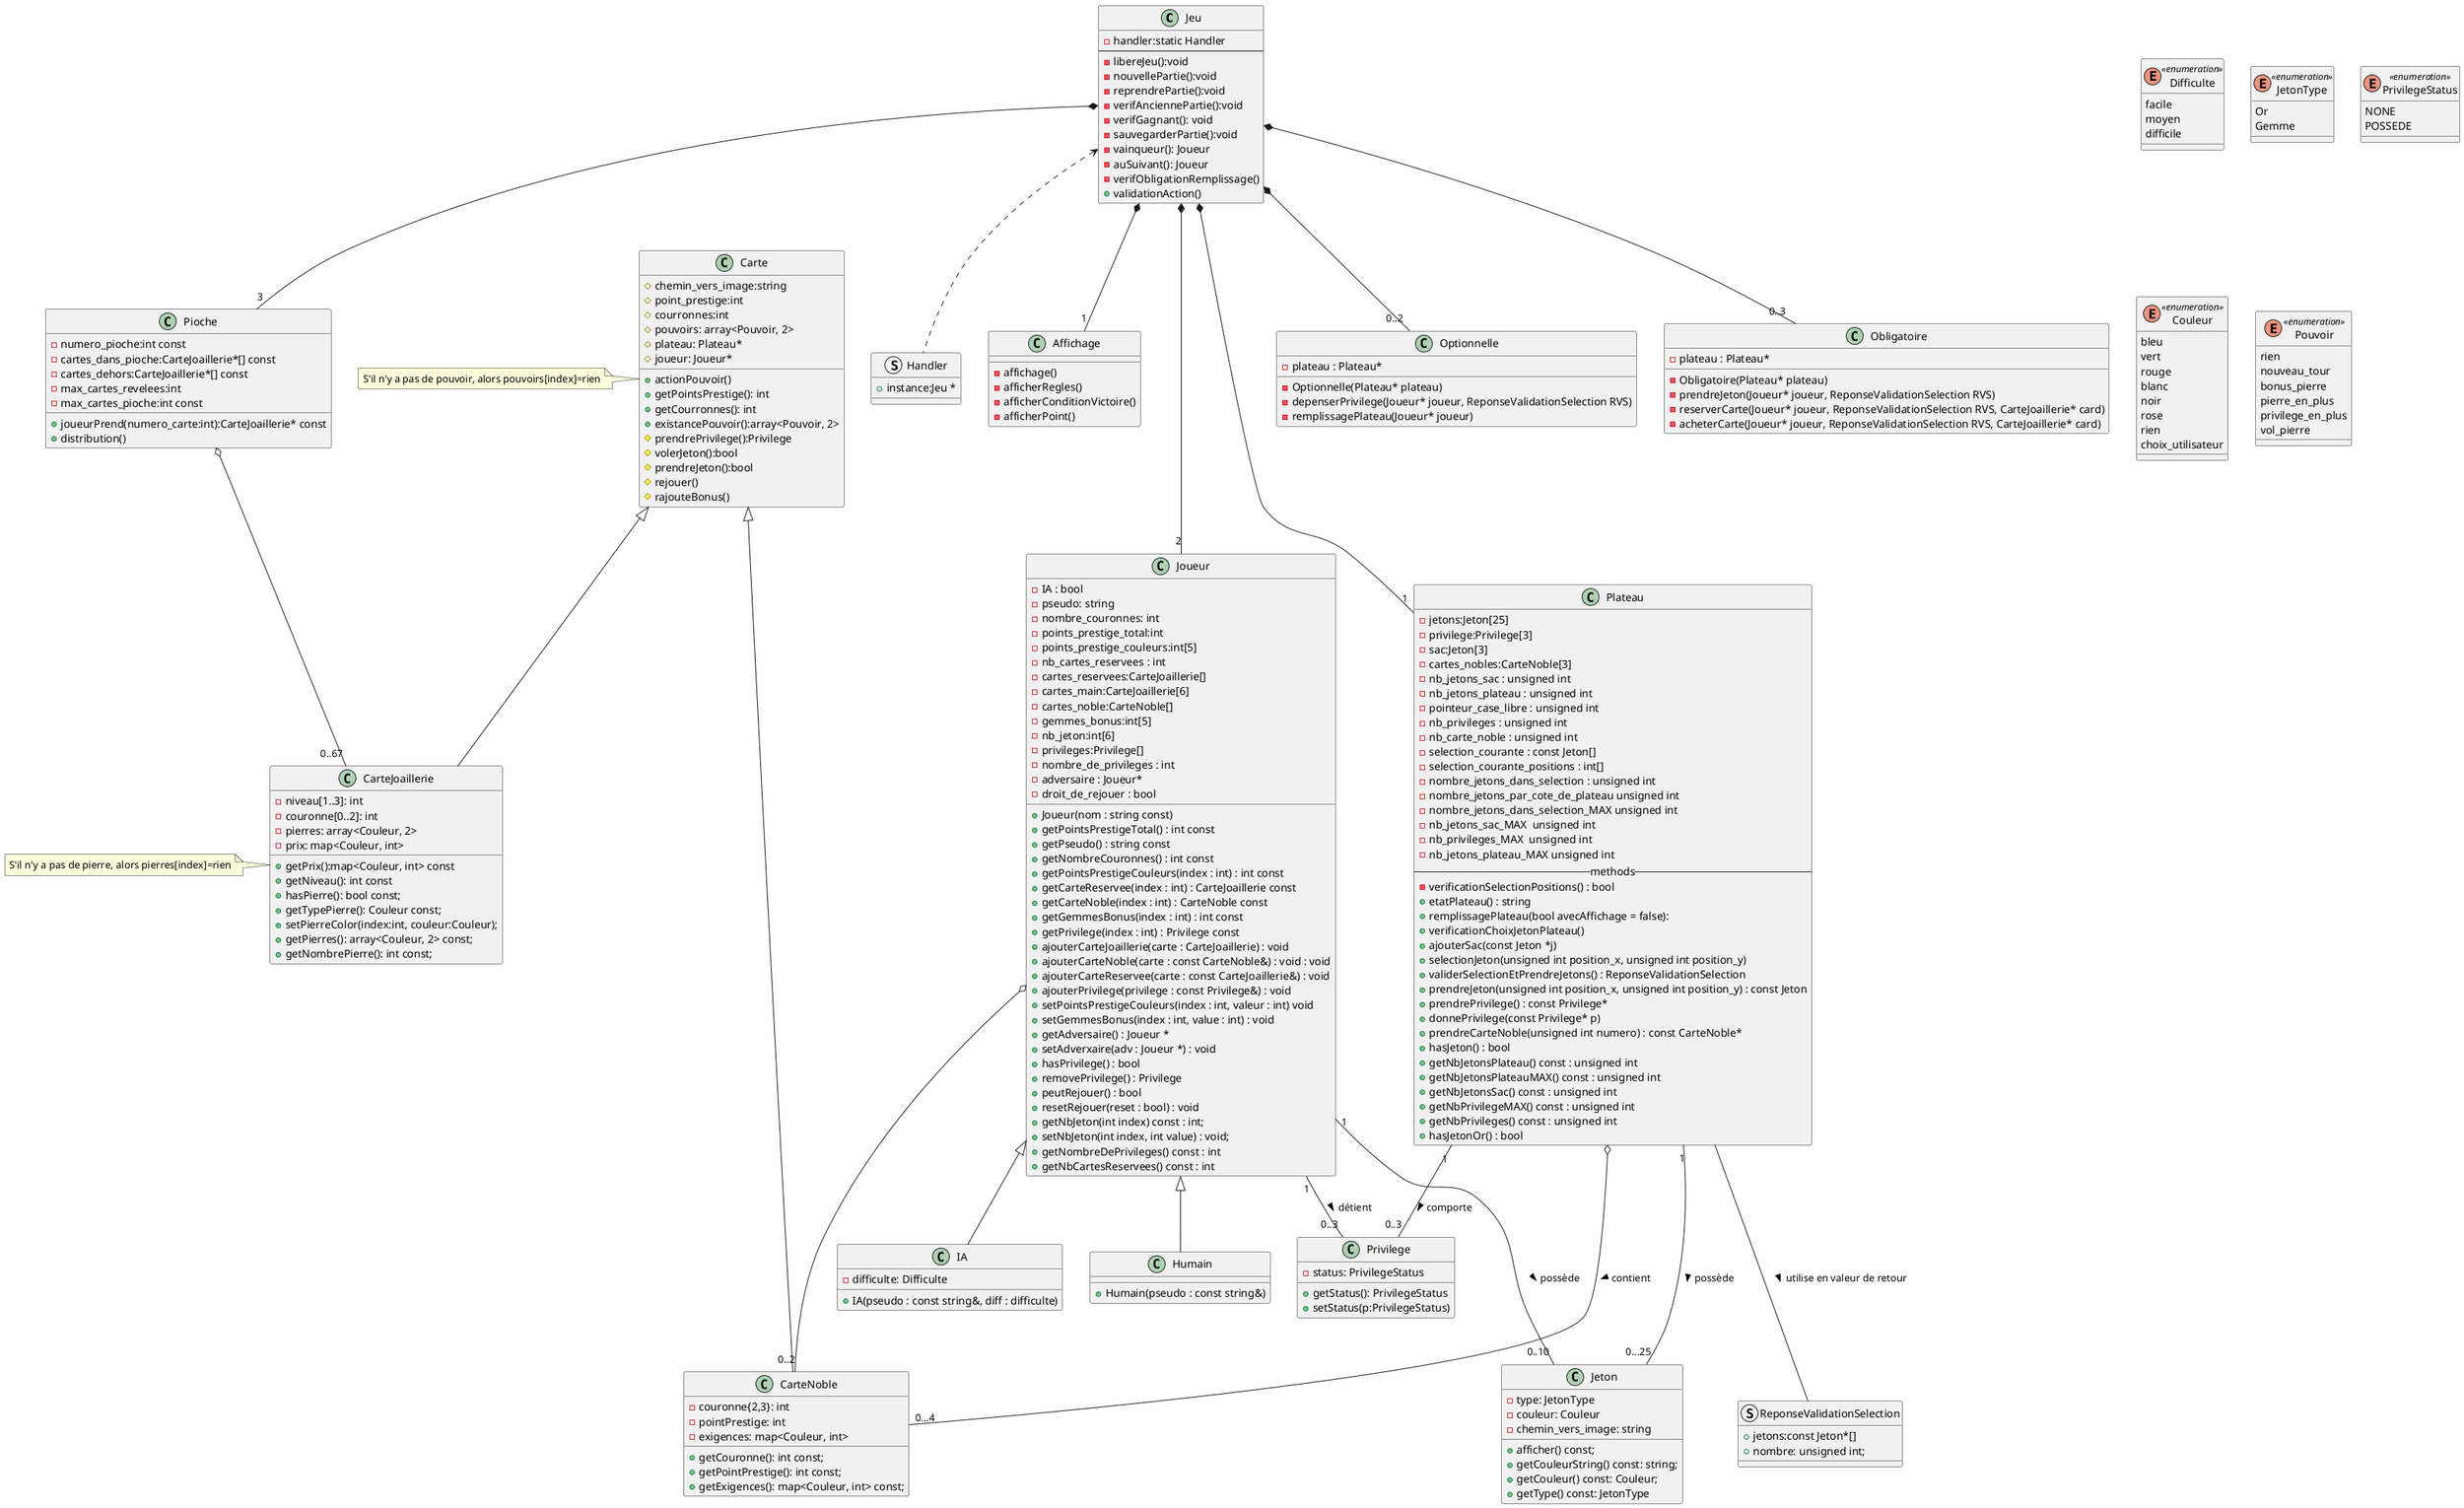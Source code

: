 @startuml

class Jeu {
    - handler:static Handler
--
- libereJeu():void
- nouvellePartie():void
- reprendrePartie():void
- verifAnciennePartie():void
- verifGagnant(): void
- sauvegarderPartie():void
- vainqueur(): Joueur
- auSuivant(): Joueur
- verifObligationRemplissage()
+ validationAction()
}

struct Handler {
    + instance:Jeu *
}

class Affichage{
- affichage()
- afficherRegles()
- afficherConditionVictoire()
- afficherPoint()
}


class Plateau {
- jetons:Jeton[25]
- privilege:Privilege[3]
- sac:Jeton[3]
- cartes_nobles:CarteNoble[3]
- nb_jetons_sac : unsigned int
- nb_jetons_plateau : unsigned int
- pointeur_case_libre : unsigned int
- nb_privileges : unsigned int
- nb_carte_noble : unsigned int
- selection_courante : const Jeton[]
- selection_courante_positions : int[]
- nombre_jetons_dans_selection : unsigned int
- nombre_jetons_par_cote_de_plateau unsigned int
- nombre_jetons_dans_selection_MAX unsigned int
- nb_jetons_sac_MAX  unsigned int
- nb_privileges_MAX  unsigned int
- nb_jetons_plateau_MAX unsigned int
-- methods --
- verificationSelectionPositions() : bool
+ etatPlateau() : string
+ remplissagePlateau(bool avecAffichage = false):
+ verificationChoixJetonPlateau()
+ ajouterSac(const Jeton *j)
+ selectionJeton(unsigned int position_x, unsigned int position_y)
+ validerSelectionEtPrendreJetons() : ReponseValidationSelection
+ prendreJeton(unsigned int position_x, unsigned int position_y) : const Jeton
+ prendrePrivilege() : const Privilege*
+ donnePrivilege(const Privilege* p)
+ prendreCarteNoble(unsigned int numero) : const CarteNoble*
+ hasJeton() : bool
+ getNbJetonsPlateau() const : unsigned int
+ getNbJetonsPlateauMAX() const : unsigned int
+ getNbJetonsSac() const : unsigned int
+ getNbPrivilegeMAX() const : unsigned int
+ getNbPrivileges() const : unsigned int
+ hasJetonOr() : bool
}

struct ReponseValidationSelection {
    + jetons:const Jeton*[]
    + nombre: unsigned int;
}


class Joueur {
- IA : bool
- pseudo: string
- nombre_couronnes: int
- points_prestige_total:int
- points_prestige_couleurs:int[5]
- nb_cartes_reservees : int
- cartes_reservees:CarteJoaillerie[]
- cartes_main:CarteJoaillerie[6]
- cartes_noble:CarteNoble[]
- gemmes_bonus:int[5]
- nb_jeton:int[6]
- privileges:Privilege[]
- nombre_de_privileges : int
- adversaire : Joueur*
- droit_de_rejouer : bool

+ Joueur(nom : string const)
+ getPointsPrestigeTotal() : int const
+ getPseudo() : string const
+ getNombreCouronnes() : int const
+ getPointsPrestigeCouleurs(index : int) : int const
+ getCarteReservee(index : int) : CarteJoaillerie const
+ getCarteNoble(index : int) : CarteNoble const
+ getGemmesBonus(index : int) : int const
+ getPrivilege(index : int) : Privilege const
+ ajouterCarteJoaillerie(carte : CarteJoaillerie) : void
+ ajouterCarteNoble(carte : const CarteNoble&) : void : void
+ ajouterCarteReservee(carte : const CarteJoaillerie&) : void
+ ajouterPrivilege(privilege : const Privilege&) : void
+ setPointsPrestigeCouleurs(index : int, valeur : int) void
+ setGemmesBonus(index : int, value : int) : void
+ getAdversaire() : Joueur *
+ setAdverxaire(adv : Joueur *) : void
+ hasPrivilege() : bool
+ removePrivilege() : Privilege
+ peutRejouer() : bool
+ resetRejouer(reset : bool) : void
+ getNbJeton(int index) const : int;
+ setNbJeton(int index, int value) : void;
+ getNombreDePrivileges() const : int
+ getNbCartesReservees() const : int
}

class IA {
- difficulte: Difficulte
+ IA(pseudo : const string&, diff : difficulte)
}

class Humain {
+ Humain(pseudo : const string&)
}

enum Difficulte <<enumeration>> {
 facile
 moyen
 difficile
}

enum JetonType <<enumeration>> {
Or
Gemme
}
class Jeton {
-type: JetonType
-couleur: Couleur
-chemin_vers_image: string
+afficher() const;
+getCouleurString() const: string;
+getCouleur() const: Couleur;
+getType() const: JetonType
}

enum PrivilegeStatus <<enumeration>> {
NONE
POSSEDE
}

class Privilege {
-status: PrivilegeStatus
+getStatus(): PrivilegeStatus
+setStatus(p:PrivilegeStatus)
}


enum Couleur <<enumeration>> {
 bleu
 vert
 rouge
 blanc
 noir
 rose
 rien
 choix_utilisateur
}

class Pioche{
- numero_pioche:int const
- cartes_dans_pioche:CarteJoaillerie*[] const
- cartes_dehors:CarteJoaillerie*[] const
- max_cartes_revelees:int
- max_cartes_pioche:int const
+ joueurPrend(numero_carte:int):CarteJoaillerie* const
+ distribution()
}

class Carte {
# chemin_vers_image:string
# point_prestige:int
# courronnes:int
# pouvoirs: array<Pouvoir, 2>
# plateau: Plateau*
# joueur: Joueur*
+ actionPouvoir()
+ getPointsPrestige(): int
+ getCourronnes(): int
+ existancePouvoir():array<Pouvoir, 2>
# prendrePrivilege():Privilege
# volerJeton():bool
# prendreJeton():bool
# rejouer()
# rajouteBonus()
}
note left: S'il n'y a pas de pouvoir, alors pouvoirs[index]=rien

class CarteNoble {
-couronne{2,3}: int
-pointPrestige: int
-exigences: map<Couleur, int>
+getCouronne(): int const;
+getPointPrestige(): int const;
+getExigences(): map<Couleur, int> const;
}

class CarteJoaillerie {
-niveau[1..3]: int
-couronne[0..2]: int
-pierres: array<Couleur, 2>
-prix: map<Couleur, int>
+getPrix():map<Couleur, int> const
+getNiveau(): int const
+hasPierre(): bool const;
+getTypePierre(): Couleur const;
+setPierreColor(index:int, couleur:Couleur);
+getPierres(): array<Couleur, 2> const;
+getNombrePierre(): int const;
}
note left: S'il n'y a pas de pierre, alors pierres[index]=rien


enum Pouvoir <<enumeration>> {
 rien
 nouveau_tour
 bonus_pierre
 pierre_en_plus
 privilege_en_plus
 vol_pierre
}


class Optionnelle {
- plateau : Plateau*
- Optionnelle(Plateau* plateau)
- depenserPrivilege(Joueur* joueur, ReponseValidationSelection RVS)
- remplissagePlateau(Joueur* joueur)
}

class Obligatoire {
- plateau : Plateau*
- Obligatoire(Plateau* plateau)
- prendreJeton(Joueur* joueur, ReponseValidationSelection RVS)
- reserverCarte(Joueur* joueur, ReponseValidationSelection RVS, CarteJoaillerie* card)
- acheterCarte(Joueur* joueur, ReponseValidationSelection RVS, CarteJoaillerie* card)
}

Joueur <|-- IA
Joueur <|-- Humain

Jeu <.. Handler

Jeu *--- "1" Plateau
Jeu *-- "2" Joueur
Jeu *-- "3" Pioche
Jeu *--"1" Affichage
Jeu *--"0..2" Optionnelle
Jeu *--"0..3" Obligatoire

Plateau "1" --- "0...25" Jeton: possède >
Plateau "1"--"0..3" Privilege: comporte >
Plateau o---"0...4" CarteNoble: contient >
Plateau --- ReponseValidationSelection : utilise en valeur de retour >
'Plateau "1"-"3" Pioche

Pioche o--"0..67" CarteJoaillerie

Joueur "1" -- "0..3" Privilege: détient >
Joueur "1" --- "0..10" Jeton: possède >
Joueur o--"0..2" CarteNoble

Carte <|-- CarteNoble
Carte <|-- CarteJoaillerie
'(CarteJoaillerie, Pierre) .. AchatCarte






@enduml
